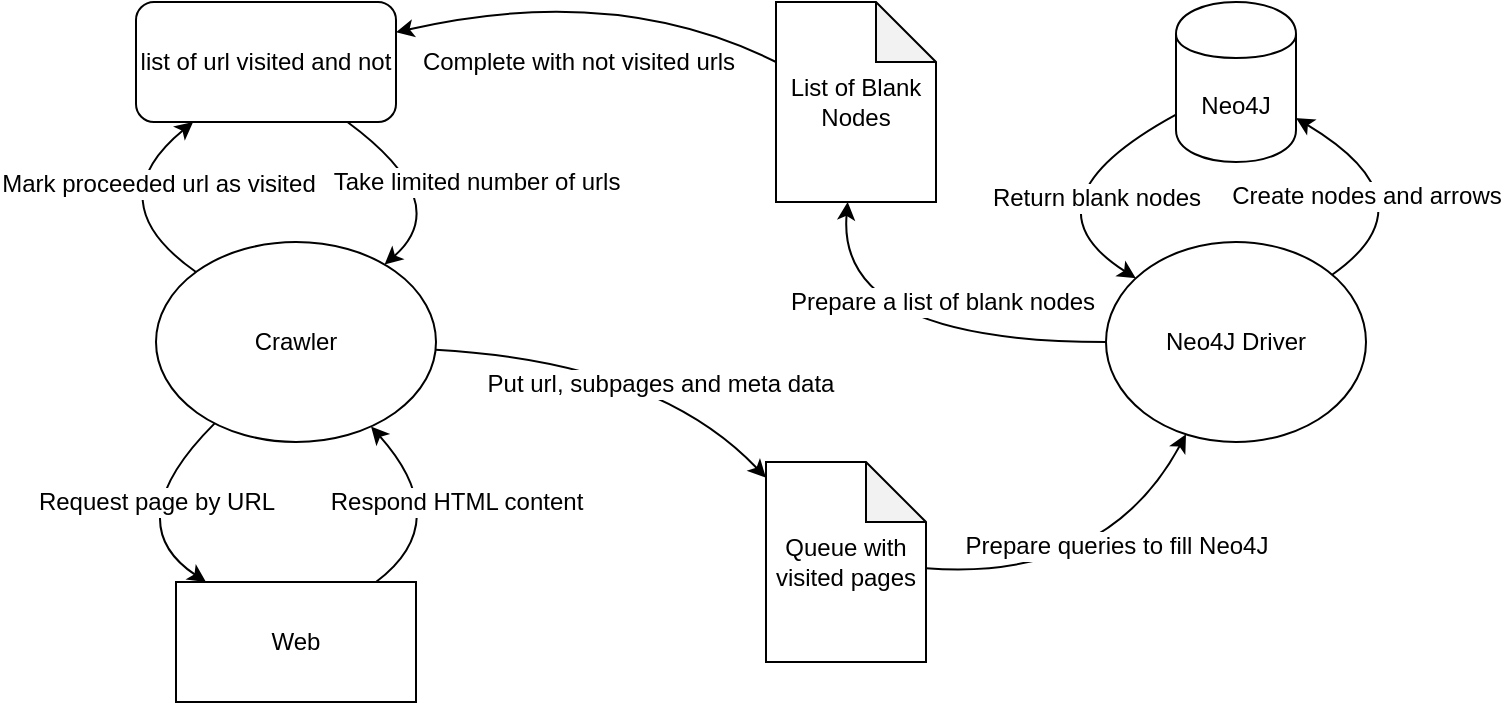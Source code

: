 <mxfile version="10.7.0" type="device"><diagram id="PlfMlr8unfKje6qTa37h" name="Page-1"><mxGraphModel dx="840" dy="476" grid="1" gridSize="10" guides="1" tooltips="1" connect="1" arrows="1" fold="1" page="1" pageScale="1" pageWidth="850" pageHeight="1100" math="0" shadow="0"><root><mxCell id="0"/><mxCell id="1" parent="0"/><mxCell id="ndSCyzhFSASUdEKvCZvg-2" value="list of url visited and not" style="rounded=1;whiteSpace=wrap;html=1;" vertex="1" parent="1"><mxGeometry x="70" y="40" width="130" height="60" as="geometry"/></mxCell><mxCell id="ndSCyzhFSASUdEKvCZvg-3" value="Crawler" style="ellipse;whiteSpace=wrap;html=1;" vertex="1" parent="1"><mxGeometry x="80" y="160" width="140" height="100" as="geometry"/></mxCell><mxCell id="ndSCyzhFSASUdEKvCZvg-4" value="Queue with visited pages" style="shape=note;whiteSpace=wrap;html=1;backgroundOutline=1;darkOpacity=0.05;" vertex="1" parent="1"><mxGeometry x="385" y="270" width="80" height="100" as="geometry"/></mxCell><mxCell id="ndSCyzhFSASUdEKvCZvg-6" value="List of Blank Nodes" style="shape=note;whiteSpace=wrap;html=1;backgroundOutline=1;darkOpacity=0.05;" vertex="1" parent="1"><mxGeometry x="390" y="40" width="80" height="100" as="geometry"/></mxCell><mxCell id="ndSCyzhFSASUdEKvCZvg-7" value="Neo4J Driver" style="ellipse;whiteSpace=wrap;html=1;" vertex="1" parent="1"><mxGeometry x="555" y="160" width="130" height="100" as="geometry"/></mxCell><mxCell id="ndSCyzhFSASUdEKvCZvg-8" value="Neo4J" style="shape=cylinder;whiteSpace=wrap;html=1;boundedLbl=1;backgroundOutline=1;" vertex="1" parent="1"><mxGeometry x="590" y="40" width="60" height="80" as="geometry"/></mxCell><mxCell id="ndSCyzhFSASUdEKvCZvg-9" value="Web" style="rounded=0;whiteSpace=wrap;html=1;" vertex="1" parent="1"><mxGeometry x="90" y="330" width="120" height="60" as="geometry"/></mxCell><mxCell id="ndSCyzhFSASUdEKvCZvg-10" value="" style="endArrow=classic;html=1;curved=1;" edge="1" parent="1" source="ndSCyzhFSASUdEKvCZvg-3" target="ndSCyzhFSASUdEKvCZvg-9"><mxGeometry width="50" height="50" relative="1" as="geometry"><mxPoint x="80" y="480" as="sourcePoint"/><mxPoint x="130" y="430" as="targetPoint"/><Array as="points"><mxPoint x="60" y="300"/></Array></mxGeometry></mxCell><mxCell id="ndSCyzhFSASUdEKvCZvg-11" value="Request page by URL" style="text;html=1;resizable=0;points=[];align=center;verticalAlign=middle;labelBackgroundColor=#ffffff;" vertex="1" connectable="0" parent="ndSCyzhFSASUdEKvCZvg-10"><mxGeometry x="-0.335" y="11" relative="1" as="geometry"><mxPoint x="-8" y="2.5" as="offset"/></mxGeometry></mxCell><mxCell id="ndSCyzhFSASUdEKvCZvg-12" value="" style="endArrow=classic;html=1;curved=1;" edge="1" parent="1" source="ndSCyzhFSASUdEKvCZvg-9" target="ndSCyzhFSASUdEKvCZvg-3"><mxGeometry width="50" height="50" relative="1" as="geometry"><mxPoint x="122.479" y="262.211" as="sourcePoint"/><mxPoint x="130" y="360" as="targetPoint"/><Array as="points"><mxPoint x="230" y="300"/></Array></mxGeometry></mxCell><mxCell id="ndSCyzhFSASUdEKvCZvg-13" value="Respond HTML content" style="text;html=1;resizable=0;points=[];align=center;verticalAlign=middle;labelBackgroundColor=#ffffff;" vertex="1" connectable="0" parent="ndSCyzhFSASUdEKvCZvg-12"><mxGeometry x="-0.335" y="11" relative="1" as="geometry"><mxPoint x="16" y="-8.5" as="offset"/></mxGeometry></mxCell><mxCell id="ndSCyzhFSASUdEKvCZvg-14" value="" style="endArrow=classic;html=1;curved=1;" edge="1" parent="1" source="ndSCyzhFSASUdEKvCZvg-3" target="ndSCyzhFSASUdEKvCZvg-4"><mxGeometry width="50" height="50" relative="1" as="geometry"><mxPoint x="10" y="480" as="sourcePoint"/><mxPoint x="60" y="430" as="targetPoint"/><Array as="points"><mxPoint x="330" y="220"/></Array></mxGeometry></mxCell><mxCell id="ndSCyzhFSASUdEKvCZvg-15" value="Put url, subpages and meta data" style="text;html=1;resizable=0;points=[];align=center;verticalAlign=middle;labelBackgroundColor=#ffffff;" vertex="1" connectable="0" parent="ndSCyzhFSASUdEKvCZvg-14"><mxGeometry x="-0.118" y="-6" relative="1" as="geometry"><mxPoint x="28.5" y="6" as="offset"/></mxGeometry></mxCell><mxCell id="ndSCyzhFSASUdEKvCZvg-16" value="" style="endArrow=classic;html=1;curved=1;" edge="1" parent="1" source="ndSCyzhFSASUdEKvCZvg-4" target="ndSCyzhFSASUdEKvCZvg-7"><mxGeometry width="50" height="50" relative="1" as="geometry"><mxPoint x="10" y="480" as="sourcePoint"/><mxPoint x="60" y="430" as="targetPoint"/><Array as="points"><mxPoint x="555" y="330"/></Array></mxGeometry></mxCell><mxCell id="ndSCyzhFSASUdEKvCZvg-17" value="Prepare queries to fill Neo4J" style="text;html=1;resizable=0;points=[];align=center;verticalAlign=middle;labelBackgroundColor=#ffffff;" vertex="1" connectable="0" parent="ndSCyzhFSASUdEKvCZvg-16"><mxGeometry x="0.007" y="14" relative="1" as="geometry"><mxPoint x="6.5" y="-4" as="offset"/></mxGeometry></mxCell><mxCell id="ndSCyzhFSASUdEKvCZvg-18" value="" style="endArrow=classic;html=1;curved=1;" edge="1" parent="1" source="ndSCyzhFSASUdEKvCZvg-7" target="ndSCyzhFSASUdEKvCZvg-8"><mxGeometry width="50" height="50" relative="1" as="geometry"><mxPoint x="10" y="480" as="sourcePoint"/><mxPoint x="60" y="430" as="targetPoint"/><Array as="points"><mxPoint x="720" y="140"/></Array></mxGeometry></mxCell><mxCell id="ndSCyzhFSASUdEKvCZvg-19" value="Create nodes and arrows" style="text;html=1;resizable=0;points=[];align=center;verticalAlign=middle;labelBackgroundColor=#ffffff;" vertex="1" connectable="0" parent="ndSCyzhFSASUdEKvCZvg-18"><mxGeometry x="-0.498" y="23" relative="1" as="geometry"><mxPoint as="offset"/></mxGeometry></mxCell><mxCell id="ndSCyzhFSASUdEKvCZvg-20" value="" style="endArrow=classic;html=1;curved=1;" edge="1" parent="1" source="ndSCyzhFSASUdEKvCZvg-8" target="ndSCyzhFSASUdEKvCZvg-7"><mxGeometry width="50" height="50" relative="1" as="geometry"><mxPoint x="10" y="480" as="sourcePoint"/><mxPoint x="60" y="430" as="targetPoint"/><Array as="points"><mxPoint x="510" y="140"/></Array></mxGeometry></mxCell><mxCell id="ndSCyzhFSASUdEKvCZvg-21" value="Return blank nodes" style="text;html=1;resizable=0;points=[];align=center;verticalAlign=middle;labelBackgroundColor=#ffffff;" vertex="1" connectable="0" parent="ndSCyzhFSASUdEKvCZvg-20"><mxGeometry x="-0.321" y="17" relative="1" as="geometry"><mxPoint as="offset"/></mxGeometry></mxCell><mxCell id="ndSCyzhFSASUdEKvCZvg-22" value="" style="endArrow=classic;html=1;curved=1;" edge="1" parent="1" source="ndSCyzhFSASUdEKvCZvg-7" target="ndSCyzhFSASUdEKvCZvg-6"><mxGeometry width="50" height="50" relative="1" as="geometry"><mxPoint x="10" y="480" as="sourcePoint"/><mxPoint x="60" y="430" as="targetPoint"/><Array as="points"><mxPoint x="420" y="210"/></Array></mxGeometry></mxCell><mxCell id="ndSCyzhFSASUdEKvCZvg-23" value="Prepare a list of blank nodes" style="text;html=1;resizable=0;points=[];align=center;verticalAlign=middle;labelBackgroundColor=#ffffff;" vertex="1" connectable="0" parent="ndSCyzhFSASUdEKvCZvg-22"><mxGeometry x="-0.179" y="-16" relative="1" as="geometry"><mxPoint x="2" y="-4" as="offset"/></mxGeometry></mxCell><mxCell id="ndSCyzhFSASUdEKvCZvg-24" value="" style="endArrow=classic;html=1;curved=1;" edge="1" parent="1" source="ndSCyzhFSASUdEKvCZvg-6" target="ndSCyzhFSASUdEKvCZvg-2"><mxGeometry width="50" height="50" relative="1" as="geometry"><mxPoint x="260" y="90" as="sourcePoint"/><mxPoint x="260" y="140" as="targetPoint"/><Array as="points"><mxPoint x="310" y="30"/></Array></mxGeometry></mxCell><mxCell id="ndSCyzhFSASUdEKvCZvg-26" value="Complete with not visited urls" style="text;html=1;resizable=0;points=[];align=center;verticalAlign=middle;labelBackgroundColor=#ffffff;" vertex="1" connectable="0" parent="ndSCyzhFSASUdEKvCZvg-24"><mxGeometry x="0.144" y="-13" relative="1" as="geometry"><mxPoint x="9" y="47" as="offset"/></mxGeometry></mxCell><mxCell id="ndSCyzhFSASUdEKvCZvg-27" value="" style="endArrow=classic;html=1;curved=1;" edge="1" parent="1" source="ndSCyzhFSASUdEKvCZvg-2" target="ndSCyzhFSASUdEKvCZvg-3"><mxGeometry width="50" height="50" relative="1" as="geometry"><mxPoint x="10" y="480" as="sourcePoint"/><mxPoint x="60" y="430" as="targetPoint"/><Array as="points"><mxPoint x="230" y="140"/></Array></mxGeometry></mxCell><mxCell id="ndSCyzhFSASUdEKvCZvg-30" value="Take limited number of urls&lt;br&gt;" style="text;html=1;resizable=0;points=[];align=center;verticalAlign=middle;labelBackgroundColor=#ffffff;" vertex="1" connectable="0" parent="ndSCyzhFSASUdEKvCZvg-27"><mxGeometry x="-0.013" y="-14" relative="1" as="geometry"><mxPoint x="26.5" y="-15" as="offset"/></mxGeometry></mxCell><mxCell id="ndSCyzhFSASUdEKvCZvg-28" value="" style="endArrow=classic;html=1;curved=1;" edge="1" parent="1" source="ndSCyzhFSASUdEKvCZvg-3" target="ndSCyzhFSASUdEKvCZvg-2"><mxGeometry width="50" height="50" relative="1" as="geometry"><mxPoint x="10" y="480" as="sourcePoint"/><mxPoint x="60" y="430" as="targetPoint"/><Array as="points"><mxPoint x="50" y="140"/></Array></mxGeometry></mxCell><mxCell id="ndSCyzhFSASUdEKvCZvg-29" value="Mark proceeded url as visited&lt;br&gt;" style="text;html=1;resizable=0;points=[];align=center;verticalAlign=middle;labelBackgroundColor=#ffffff;" vertex="1" connectable="0" parent="ndSCyzhFSASUdEKvCZvg-28"><mxGeometry x="-0.362" y="-12" relative="1" as="geometry"><mxPoint x="6" y="-12" as="offset"/></mxGeometry></mxCell></root></mxGraphModel></diagram></mxfile>